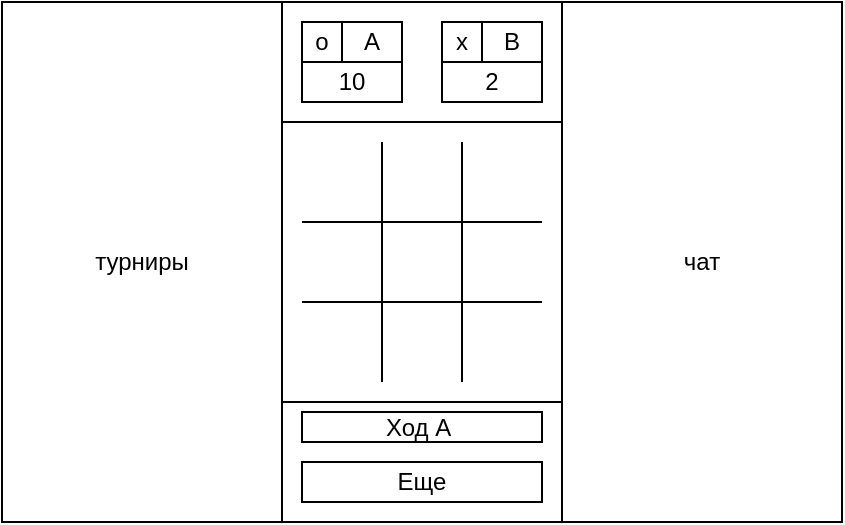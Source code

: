 <mxfile version="12.8.6" type="device"><diagram id="_QjlSvlHBjuNysxXc4KB" name="Page-1"><mxGraphModel dx="474" dy="269" grid="1" gridSize="10" guides="1" tooltips="1" connect="1" arrows="1" fold="1" page="1" pageScale="1" pageWidth="850" pageHeight="1100" math="0" shadow="0"><root><mxCell id="0"/><mxCell id="1" parent="0"/><mxCell id="9Js5c6joxxq0rtIlPHFE-6" value="" style="rounded=0;whiteSpace=wrap;html=1;" vertex="1" parent="1"><mxGeometry x="310" y="190" width="140" height="140" as="geometry"/></mxCell><mxCell id="9Js5c6joxxq0rtIlPHFE-1" value="" style="endArrow=none;html=1;" edge="1" parent="1"><mxGeometry width="50" height="50" relative="1" as="geometry"><mxPoint x="360" y="320" as="sourcePoint"/><mxPoint x="360" y="200" as="targetPoint"/></mxGeometry></mxCell><mxCell id="9Js5c6joxxq0rtIlPHFE-2" value="" style="endArrow=none;html=1;" edge="1" parent="1"><mxGeometry width="50" height="50" relative="1" as="geometry"><mxPoint x="400" y="320" as="sourcePoint"/><mxPoint x="400" y="200" as="targetPoint"/></mxGeometry></mxCell><mxCell id="9Js5c6joxxq0rtIlPHFE-3" value="" style="endArrow=none;html=1;" edge="1" parent="1"><mxGeometry width="50" height="50" relative="1" as="geometry"><mxPoint x="440" y="240" as="sourcePoint"/><mxPoint x="320" y="240" as="targetPoint"/></mxGeometry></mxCell><mxCell id="9Js5c6joxxq0rtIlPHFE-4" value="" style="endArrow=none;html=1;" edge="1" parent="1"><mxGeometry width="50" height="50" relative="1" as="geometry"><mxPoint x="440" y="280" as="sourcePoint"/><mxPoint x="320" y="280" as="targetPoint"/></mxGeometry></mxCell><mxCell id="9Js5c6joxxq0rtIlPHFE-8" value="" style="rounded=0;whiteSpace=wrap;html=1;" vertex="1" parent="1"><mxGeometry x="310" y="130" width="140" height="60" as="geometry"/></mxCell><mxCell id="9Js5c6joxxq0rtIlPHFE-9" value="10" style="rounded=0;whiteSpace=wrap;html=1;" vertex="1" parent="1"><mxGeometry x="320" y="160" width="50" height="20" as="geometry"/></mxCell><mxCell id="9Js5c6joxxq0rtIlPHFE-10" value="2" style="rounded=0;whiteSpace=wrap;html=1;" vertex="1" parent="1"><mxGeometry x="390" y="160" width="50" height="20" as="geometry"/></mxCell><mxCell id="9Js5c6joxxq0rtIlPHFE-11" value="" style="rounded=0;whiteSpace=wrap;html=1;" vertex="1" parent="1"><mxGeometry x="310" y="330" width="140" height="60" as="geometry"/></mxCell><mxCell id="9Js5c6joxxq0rtIlPHFE-12" value="A" style="rounded=0;whiteSpace=wrap;html=1;" vertex="1" parent="1"><mxGeometry x="340" y="140" width="30" height="20" as="geometry"/></mxCell><mxCell id="9Js5c6joxxq0rtIlPHFE-13" value="B" style="rounded=0;whiteSpace=wrap;html=1;" vertex="1" parent="1"><mxGeometry x="410" y="140" width="30" height="20" as="geometry"/></mxCell><mxCell id="9Js5c6joxxq0rtIlPHFE-14" value="o" style="rounded=0;whiteSpace=wrap;html=1;" vertex="1" parent="1"><mxGeometry x="320" y="140" width="20" height="20" as="geometry"/></mxCell><mxCell id="9Js5c6joxxq0rtIlPHFE-15" value="x" style="rounded=0;whiteSpace=wrap;html=1;" vertex="1" parent="1"><mxGeometry x="390" y="140" width="20" height="20" as="geometry"/></mxCell><mxCell id="9Js5c6joxxq0rtIlPHFE-16" value="Ход A&amp;nbsp;" style="rounded=0;whiteSpace=wrap;html=1;" vertex="1" parent="1"><mxGeometry x="320" y="335" width="120" height="15" as="geometry"/></mxCell><mxCell id="9Js5c6joxxq0rtIlPHFE-17" value="Еще" style="rounded=0;whiteSpace=wrap;html=1;" vertex="1" parent="1"><mxGeometry x="320" y="360" width="120" height="20" as="geometry"/></mxCell><mxCell id="9Js5c6joxxq0rtIlPHFE-18" value="турниры" style="rounded=0;whiteSpace=wrap;html=1;" vertex="1" parent="1"><mxGeometry x="170" y="130" width="140" height="260" as="geometry"/></mxCell><mxCell id="9Js5c6joxxq0rtIlPHFE-19" value="чат" style="rounded=0;whiteSpace=wrap;html=1;" vertex="1" parent="1"><mxGeometry x="450" y="130" width="140" height="260" as="geometry"/></mxCell></root></mxGraphModel></diagram></mxfile>